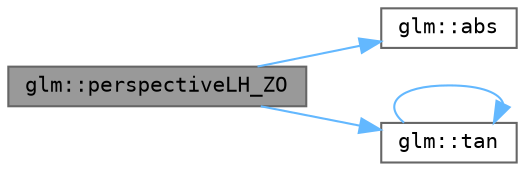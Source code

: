 digraph "glm::perspectiveLH_ZO"
{
 // LATEX_PDF_SIZE
  bgcolor="transparent";
  edge [fontname=Terminal,fontsize=10,labelfontname=Helvetica,labelfontsize=10];
  node [fontname=Terminal,fontsize=10,shape=box,height=0.2,width=0.4];
  rankdir="LR";
  Node1 [label="glm::perspectiveLH_ZO",height=0.2,width=0.4,color="gray40", fillcolor="grey60", style="filled", fontcolor="black",tooltip=" "];
  Node1 -> Node2 [color="steelblue1",style="solid"];
  Node2 [label="glm::abs",height=0.2,width=0.4,color="grey40", fillcolor="white", style="filled",URL="$group__core__func__common.html#ga439e60a72eadecfeda2df5449c613a64",tooltip=" "];
  Node1 -> Node3 [color="steelblue1",style="solid"];
  Node3 [label="glm::tan",height=0.2,width=0.4,color="grey40", fillcolor="white", style="filled",URL="$group__core__func__trigonometric.html#gae5727eacf7692c197af6298b6d4ad922",tooltip=" "];
  Node3 -> Node3 [color="steelblue1",style="solid"];
}
